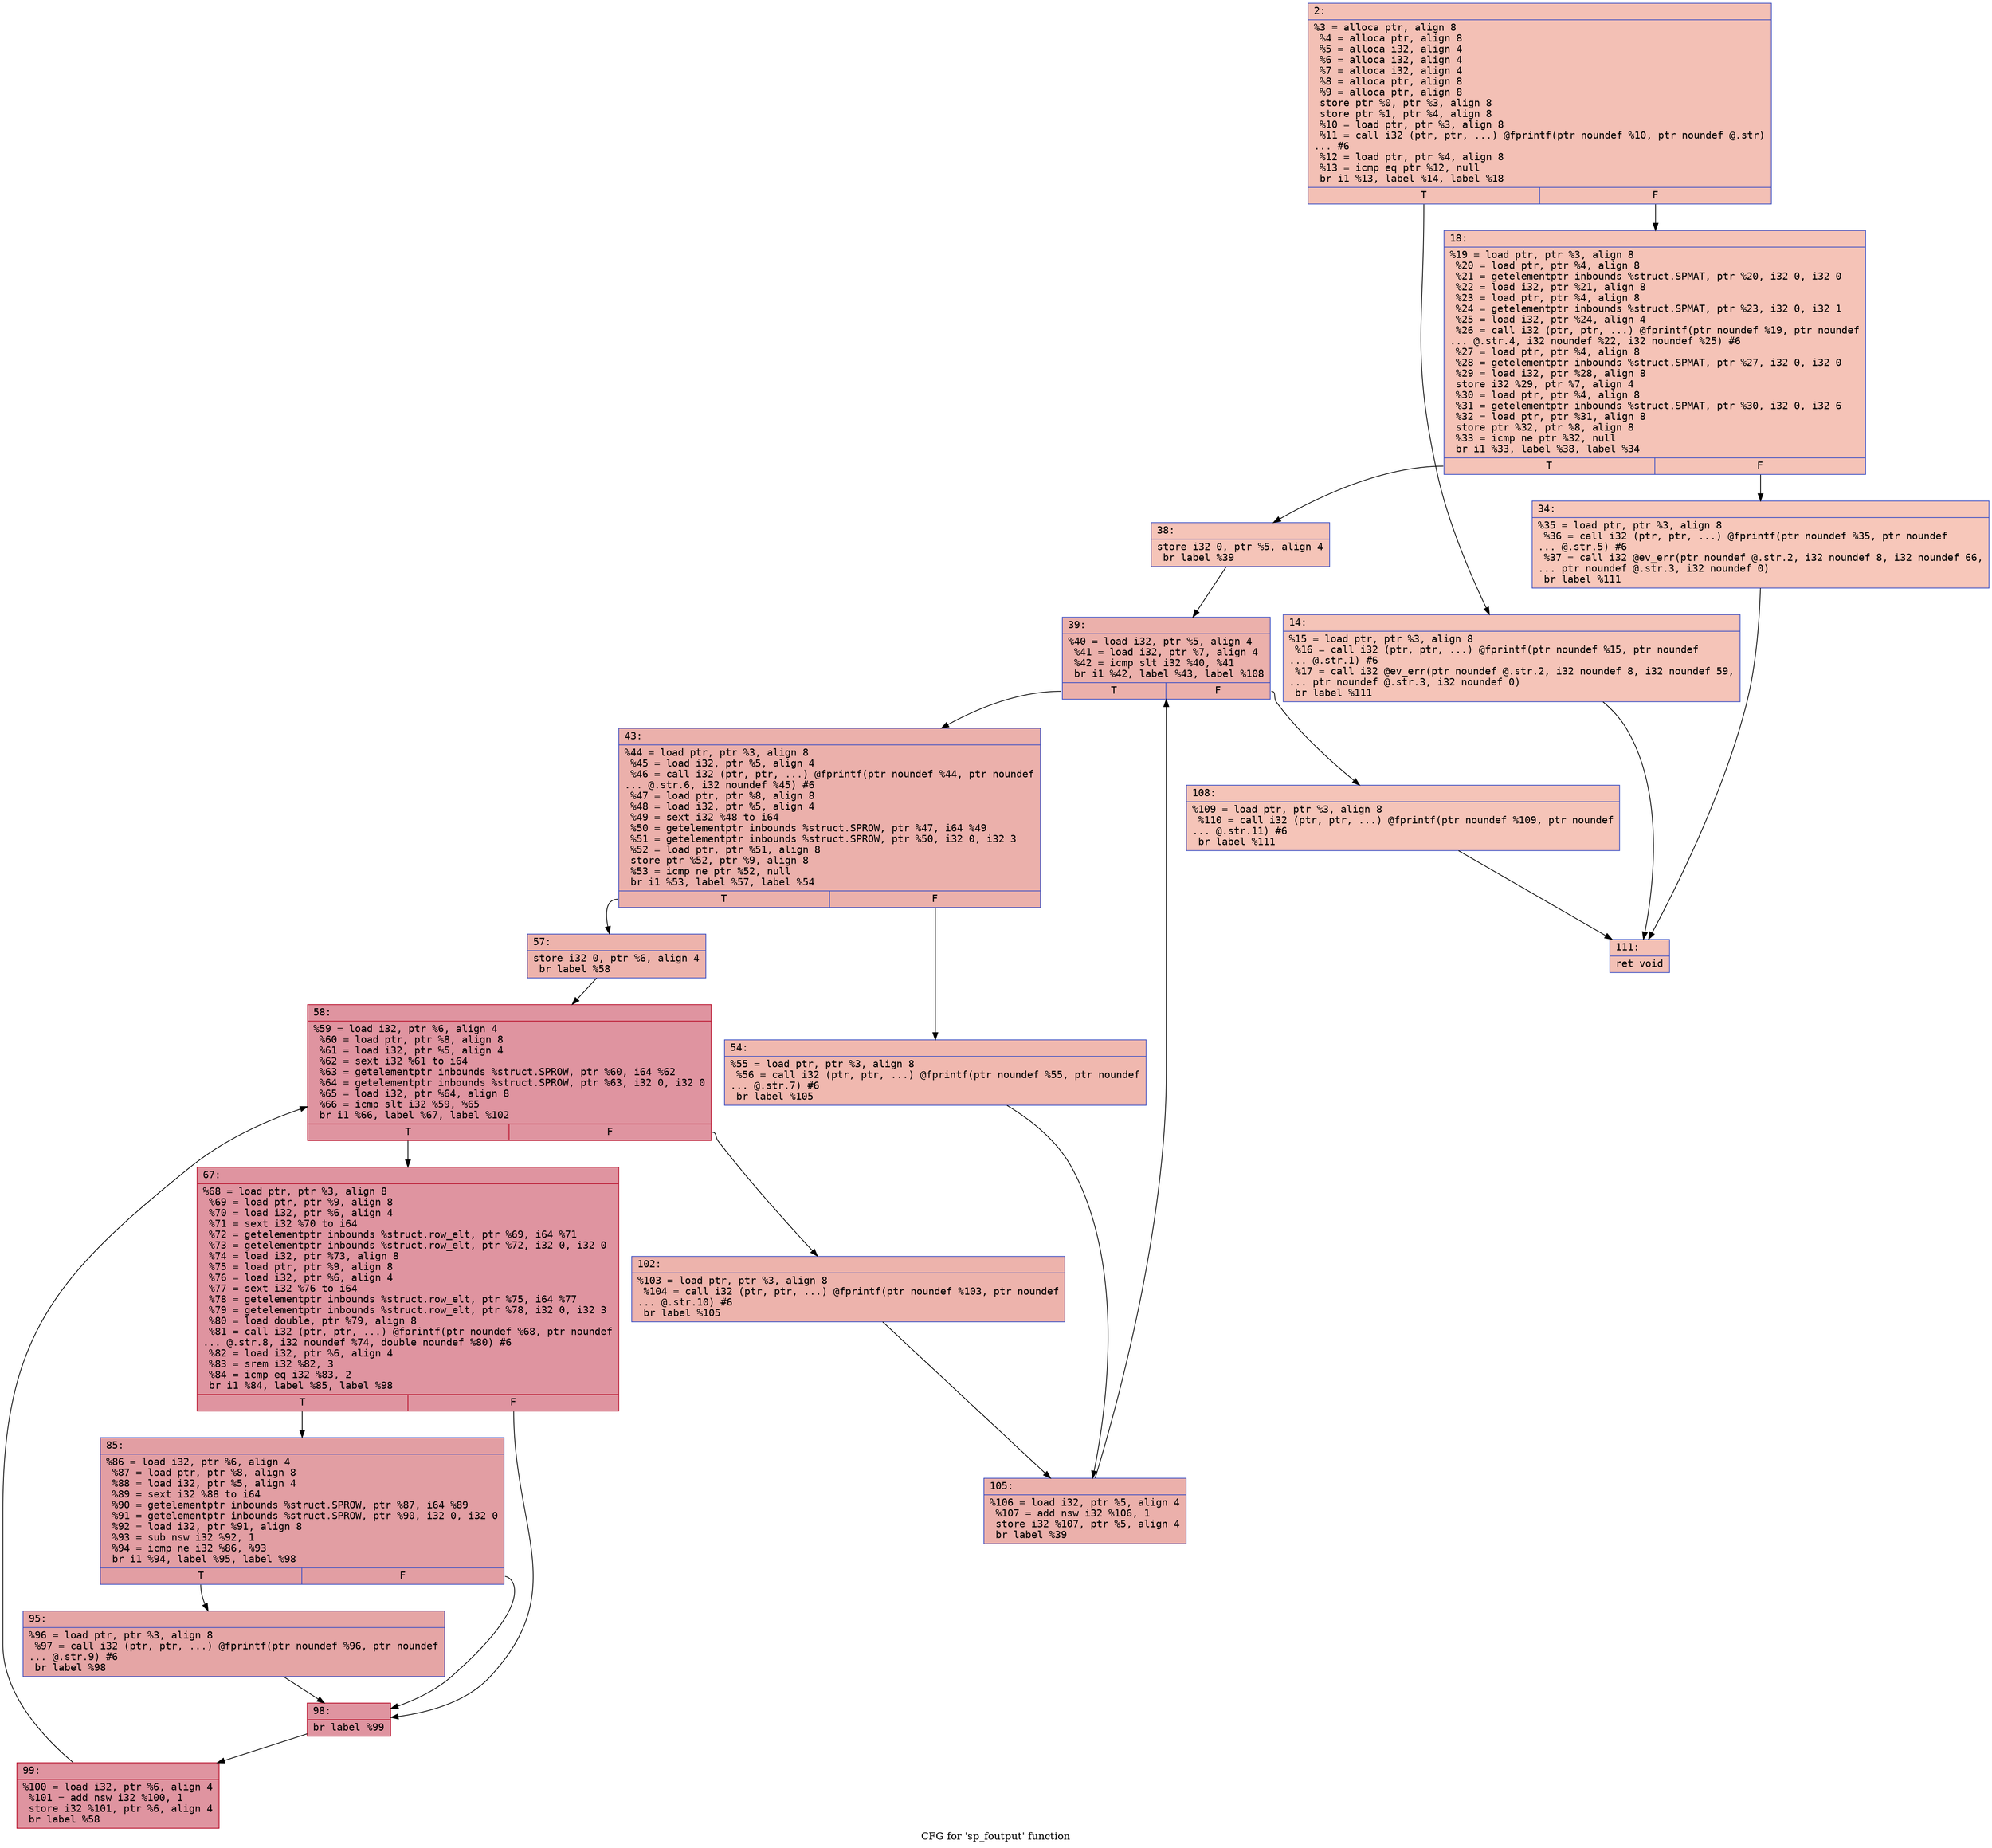 digraph "CFG for 'sp_foutput' function" {
	label="CFG for 'sp_foutput' function";

	Node0x600002fc6120 [shape=record,color="#3d50c3ff", style=filled, fillcolor="#e5705870" fontname="Courier",label="{2:\l|  %3 = alloca ptr, align 8\l  %4 = alloca ptr, align 8\l  %5 = alloca i32, align 4\l  %6 = alloca i32, align 4\l  %7 = alloca i32, align 4\l  %8 = alloca ptr, align 8\l  %9 = alloca ptr, align 8\l  store ptr %0, ptr %3, align 8\l  store ptr %1, ptr %4, align 8\l  %10 = load ptr, ptr %3, align 8\l  %11 = call i32 (ptr, ptr, ...) @fprintf(ptr noundef %10, ptr noundef @.str)\l... #6\l  %12 = load ptr, ptr %4, align 8\l  %13 = icmp eq ptr %12, null\l  br i1 %13, label %14, label %18\l|{<s0>T|<s1>F}}"];
	Node0x600002fc6120:s0 -> Node0x600002fc6170[tooltip="2 -> 14\nProbability 37.50%" ];
	Node0x600002fc6120:s1 -> Node0x600002fc61c0[tooltip="2 -> 18\nProbability 62.50%" ];
	Node0x600002fc6170 [shape=record,color="#3d50c3ff", style=filled, fillcolor="#e97a5f70" fontname="Courier",label="{14:\l|  %15 = load ptr, ptr %3, align 8\l  %16 = call i32 (ptr, ptr, ...) @fprintf(ptr noundef %15, ptr noundef\l... @.str.1) #6\l  %17 = call i32 @ev_err(ptr noundef @.str.2, i32 noundef 8, i32 noundef 59,\l... ptr noundef @.str.3, i32 noundef 0)\l  br label %111\l}"];
	Node0x600002fc6170 -> Node0x600002fc66c0[tooltip="14 -> 111\nProbability 100.00%" ];
	Node0x600002fc61c0 [shape=record,color="#3d50c3ff", style=filled, fillcolor="#e8765c70" fontname="Courier",label="{18:\l|  %19 = load ptr, ptr %3, align 8\l  %20 = load ptr, ptr %4, align 8\l  %21 = getelementptr inbounds %struct.SPMAT, ptr %20, i32 0, i32 0\l  %22 = load i32, ptr %21, align 8\l  %23 = load ptr, ptr %4, align 8\l  %24 = getelementptr inbounds %struct.SPMAT, ptr %23, i32 0, i32 1\l  %25 = load i32, ptr %24, align 4\l  %26 = call i32 (ptr, ptr, ...) @fprintf(ptr noundef %19, ptr noundef\l... @.str.4, i32 noundef %22, i32 noundef %25) #6\l  %27 = load ptr, ptr %4, align 8\l  %28 = getelementptr inbounds %struct.SPMAT, ptr %27, i32 0, i32 0\l  %29 = load i32, ptr %28, align 8\l  store i32 %29, ptr %7, align 4\l  %30 = load ptr, ptr %4, align 8\l  %31 = getelementptr inbounds %struct.SPMAT, ptr %30, i32 0, i32 6\l  %32 = load ptr, ptr %31, align 8\l  store ptr %32, ptr %8, align 8\l  %33 = icmp ne ptr %32, null\l  br i1 %33, label %38, label %34\l|{<s0>T|<s1>F}}"];
	Node0x600002fc61c0:s0 -> Node0x600002fc6260[tooltip="18 -> 38\nProbability 62.50%" ];
	Node0x600002fc61c0:s1 -> Node0x600002fc6210[tooltip="18 -> 34\nProbability 37.50%" ];
	Node0x600002fc6210 [shape=record,color="#3d50c3ff", style=filled, fillcolor="#ec7f6370" fontname="Courier",label="{34:\l|  %35 = load ptr, ptr %3, align 8\l  %36 = call i32 (ptr, ptr, ...) @fprintf(ptr noundef %35, ptr noundef\l... @.str.5) #6\l  %37 = call i32 @ev_err(ptr noundef @.str.2, i32 noundef 8, i32 noundef 66,\l... ptr noundef @.str.3, i32 noundef 0)\l  br label %111\l}"];
	Node0x600002fc6210 -> Node0x600002fc66c0[tooltip="34 -> 111\nProbability 100.00%" ];
	Node0x600002fc6260 [shape=record,color="#3d50c3ff", style=filled, fillcolor="#e97a5f70" fontname="Courier",label="{38:\l|  store i32 0, ptr %5, align 4\l  br label %39\l}"];
	Node0x600002fc6260 -> Node0x600002fc62b0[tooltip="38 -> 39\nProbability 100.00%" ];
	Node0x600002fc62b0 [shape=record,color="#3d50c3ff", style=filled, fillcolor="#d24b4070" fontname="Courier",label="{39:\l|  %40 = load i32, ptr %5, align 4\l  %41 = load i32, ptr %7, align 4\l  %42 = icmp slt i32 %40, %41\l  br i1 %42, label %43, label %108\l|{<s0>T|<s1>F}}"];
	Node0x600002fc62b0:s0 -> Node0x600002fc6300[tooltip="39 -> 43\nProbability 96.88%" ];
	Node0x600002fc62b0:s1 -> Node0x600002fc6670[tooltip="39 -> 108\nProbability 3.12%" ];
	Node0x600002fc6300 [shape=record,color="#3d50c3ff", style=filled, fillcolor="#d24b4070" fontname="Courier",label="{43:\l|  %44 = load ptr, ptr %3, align 8\l  %45 = load i32, ptr %5, align 4\l  %46 = call i32 (ptr, ptr, ...) @fprintf(ptr noundef %44, ptr noundef\l... @.str.6, i32 noundef %45) #6\l  %47 = load ptr, ptr %8, align 8\l  %48 = load i32, ptr %5, align 4\l  %49 = sext i32 %48 to i64\l  %50 = getelementptr inbounds %struct.SPROW, ptr %47, i64 %49\l  %51 = getelementptr inbounds %struct.SPROW, ptr %50, i32 0, i32 3\l  %52 = load ptr, ptr %51, align 8\l  store ptr %52, ptr %9, align 8\l  %53 = icmp ne ptr %52, null\l  br i1 %53, label %57, label %54\l|{<s0>T|<s1>F}}"];
	Node0x600002fc6300:s0 -> Node0x600002fc63a0[tooltip="43 -> 57\nProbability 62.50%" ];
	Node0x600002fc6300:s1 -> Node0x600002fc6350[tooltip="43 -> 54\nProbability 37.50%" ];
	Node0x600002fc6350 [shape=record,color="#3d50c3ff", style=filled, fillcolor="#dc5d4a70" fontname="Courier",label="{54:\l|  %55 = load ptr, ptr %3, align 8\l  %56 = call i32 (ptr, ptr, ...) @fprintf(ptr noundef %55, ptr noundef\l... @.str.7) #6\l  br label %105\l}"];
	Node0x600002fc6350 -> Node0x600002fc6620[tooltip="54 -> 105\nProbability 100.00%" ];
	Node0x600002fc63a0 [shape=record,color="#3d50c3ff", style=filled, fillcolor="#d6524470" fontname="Courier",label="{57:\l|  store i32 0, ptr %6, align 4\l  br label %58\l}"];
	Node0x600002fc63a0 -> Node0x600002fc63f0[tooltip="57 -> 58\nProbability 100.00%" ];
	Node0x600002fc63f0 [shape=record,color="#b70d28ff", style=filled, fillcolor="#b70d2870" fontname="Courier",label="{58:\l|  %59 = load i32, ptr %6, align 4\l  %60 = load ptr, ptr %8, align 8\l  %61 = load i32, ptr %5, align 4\l  %62 = sext i32 %61 to i64\l  %63 = getelementptr inbounds %struct.SPROW, ptr %60, i64 %62\l  %64 = getelementptr inbounds %struct.SPROW, ptr %63, i32 0, i32 0\l  %65 = load i32, ptr %64, align 8\l  %66 = icmp slt i32 %59, %65\l  br i1 %66, label %67, label %102\l|{<s0>T|<s1>F}}"];
	Node0x600002fc63f0:s0 -> Node0x600002fc6440[tooltip="58 -> 67\nProbability 96.88%" ];
	Node0x600002fc63f0:s1 -> Node0x600002fc65d0[tooltip="58 -> 102\nProbability 3.12%" ];
	Node0x600002fc6440 [shape=record,color="#b70d28ff", style=filled, fillcolor="#b70d2870" fontname="Courier",label="{67:\l|  %68 = load ptr, ptr %3, align 8\l  %69 = load ptr, ptr %9, align 8\l  %70 = load i32, ptr %6, align 4\l  %71 = sext i32 %70 to i64\l  %72 = getelementptr inbounds %struct.row_elt, ptr %69, i64 %71\l  %73 = getelementptr inbounds %struct.row_elt, ptr %72, i32 0, i32 0\l  %74 = load i32, ptr %73, align 8\l  %75 = load ptr, ptr %9, align 8\l  %76 = load i32, ptr %6, align 4\l  %77 = sext i32 %76 to i64\l  %78 = getelementptr inbounds %struct.row_elt, ptr %75, i64 %77\l  %79 = getelementptr inbounds %struct.row_elt, ptr %78, i32 0, i32 3\l  %80 = load double, ptr %79, align 8\l  %81 = call i32 (ptr, ptr, ...) @fprintf(ptr noundef %68, ptr noundef\l... @.str.8, i32 noundef %74, double noundef %80) #6\l  %82 = load i32, ptr %6, align 4\l  %83 = srem i32 %82, 3\l  %84 = icmp eq i32 %83, 2\l  br i1 %84, label %85, label %98\l|{<s0>T|<s1>F}}"];
	Node0x600002fc6440:s0 -> Node0x600002fc6490[tooltip="67 -> 85\nProbability 50.00%" ];
	Node0x600002fc6440:s1 -> Node0x600002fc6530[tooltip="67 -> 98\nProbability 50.00%" ];
	Node0x600002fc6490 [shape=record,color="#3d50c3ff", style=filled, fillcolor="#be242e70" fontname="Courier",label="{85:\l|  %86 = load i32, ptr %6, align 4\l  %87 = load ptr, ptr %8, align 8\l  %88 = load i32, ptr %5, align 4\l  %89 = sext i32 %88 to i64\l  %90 = getelementptr inbounds %struct.SPROW, ptr %87, i64 %89\l  %91 = getelementptr inbounds %struct.SPROW, ptr %90, i32 0, i32 0\l  %92 = load i32, ptr %91, align 8\l  %93 = sub nsw i32 %92, 1\l  %94 = icmp ne i32 %86, %93\l  br i1 %94, label %95, label %98\l|{<s0>T|<s1>F}}"];
	Node0x600002fc6490:s0 -> Node0x600002fc64e0[tooltip="85 -> 95\nProbability 50.00%" ];
	Node0x600002fc6490:s1 -> Node0x600002fc6530[tooltip="85 -> 98\nProbability 50.00%" ];
	Node0x600002fc64e0 [shape=record,color="#3d50c3ff", style=filled, fillcolor="#c5333470" fontname="Courier",label="{95:\l|  %96 = load ptr, ptr %3, align 8\l  %97 = call i32 (ptr, ptr, ...) @fprintf(ptr noundef %96, ptr noundef\l... @.str.9) #6\l  br label %98\l}"];
	Node0x600002fc64e0 -> Node0x600002fc6530[tooltip="95 -> 98\nProbability 100.00%" ];
	Node0x600002fc6530 [shape=record,color="#b70d28ff", style=filled, fillcolor="#b70d2870" fontname="Courier",label="{98:\l|  br label %99\l}"];
	Node0x600002fc6530 -> Node0x600002fc6580[tooltip="98 -> 99\nProbability 100.00%" ];
	Node0x600002fc6580 [shape=record,color="#b70d28ff", style=filled, fillcolor="#b70d2870" fontname="Courier",label="{99:\l|  %100 = load i32, ptr %6, align 4\l  %101 = add nsw i32 %100, 1\l  store i32 %101, ptr %6, align 4\l  br label %58\l}"];
	Node0x600002fc6580 -> Node0x600002fc63f0[tooltip="99 -> 58\nProbability 100.00%" ];
	Node0x600002fc65d0 [shape=record,color="#3d50c3ff", style=filled, fillcolor="#d6524470" fontname="Courier",label="{102:\l|  %103 = load ptr, ptr %3, align 8\l  %104 = call i32 (ptr, ptr, ...) @fprintf(ptr noundef %103, ptr noundef\l... @.str.10) #6\l  br label %105\l}"];
	Node0x600002fc65d0 -> Node0x600002fc6620[tooltip="102 -> 105\nProbability 100.00%" ];
	Node0x600002fc6620 [shape=record,color="#3d50c3ff", style=filled, fillcolor="#d24b4070" fontname="Courier",label="{105:\l|  %106 = load i32, ptr %5, align 4\l  %107 = add nsw i32 %106, 1\l  store i32 %107, ptr %5, align 4\l  br label %39\l}"];
	Node0x600002fc6620 -> Node0x600002fc62b0[tooltip="105 -> 39\nProbability 100.00%" ];
	Node0x600002fc6670 [shape=record,color="#3d50c3ff", style=filled, fillcolor="#e97a5f70" fontname="Courier",label="{108:\l|  %109 = load ptr, ptr %3, align 8\l  %110 = call i32 (ptr, ptr, ...) @fprintf(ptr noundef %109, ptr noundef\l... @.str.11) #6\l  br label %111\l}"];
	Node0x600002fc6670 -> Node0x600002fc66c0[tooltip="108 -> 111\nProbability 100.00%" ];
	Node0x600002fc66c0 [shape=record,color="#3d50c3ff", style=filled, fillcolor="#e5705870" fontname="Courier",label="{111:\l|  ret void\l}"];
}
